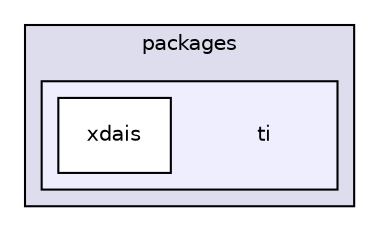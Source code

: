 digraph "ti" {
  compound=true
  node [ fontsize="10", fontname="Helvetica"];
  edge [ labelfontsize="10", labelfontname="Helvetica"];
  subgraph clusterdir_35d57c07b4f2fc6032f32727c27ed664 {
    graph [ bgcolor="#ddddee", pencolor="black", label="packages" fontname="Helvetica", fontsize="10", URL="dir_35d57c07b4f2fc6032f32727c27ed664.html"]
  subgraph clusterdir_d8790bb4706d0f229ec0c2b7eaec2de0 {
    graph [ bgcolor="#eeeeff", pencolor="black", label="" URL="dir_d8790bb4706d0f229ec0c2b7eaec2de0.html"];
    dir_d8790bb4706d0f229ec0c2b7eaec2de0 [shape=plaintext label="ti"];
    dir_f594f5e8cc46d3ac5b13e5687e1c8a27 [shape=box label="xdais" color="black" fillcolor="white" style="filled" URL="dir_f594f5e8cc46d3ac5b13e5687e1c8a27.html"];
  }
  }
}
